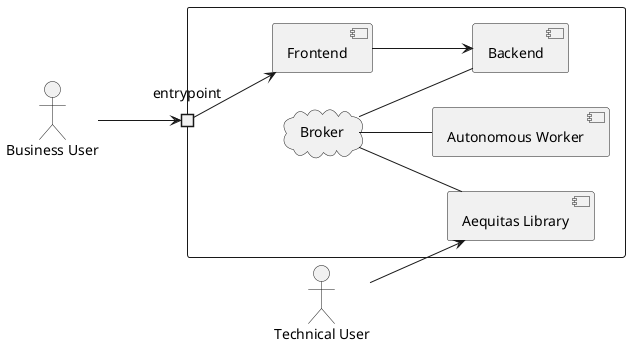 @startuml

left to right direction

rectangle {
    portin entrypoint

    cloud Broker as broker

    component "Frontend" as frontend
    component "Backend" as reasoner
    component "Autonomous Worker" as worker
    component "Aequitas Library" as library

}
actor "Business User" as bu
actor "Technical User" as tu

bu --> entrypoint
tu --> library
entrypoint --> frontend

frontend --> reasoner
broker -- reasoner
broker -- library
broker -- worker

@enduml